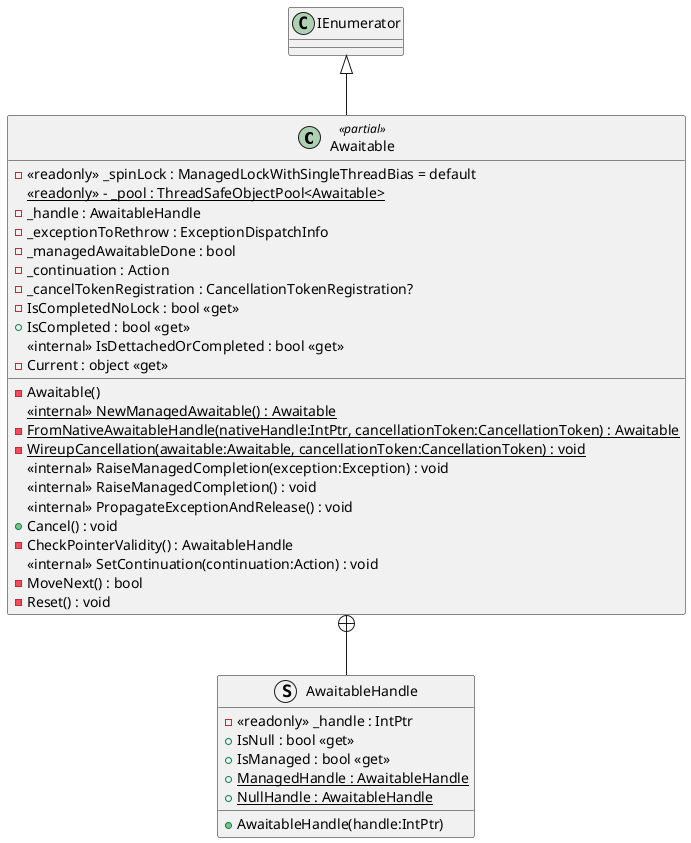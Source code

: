 @startuml
class Awaitable <<partial>> {
    - <<readonly>> _spinLock : ManagedLockWithSingleThreadBias = default
    {static} <<readonly>> - _pool : ThreadSafeObjectPool<Awaitable>
    - _handle : AwaitableHandle
    - _exceptionToRethrow : ExceptionDispatchInfo
    - _managedAwaitableDone : bool
    - _continuation : Action
    - _cancelTokenRegistration : CancellationTokenRegistration?
    - Awaitable()
    <<internal>> {static} NewManagedAwaitable() : Awaitable
    - {static} FromNativeAwaitableHandle(nativeHandle:IntPtr, cancellationToken:CancellationToken) : Awaitable
    - {static} WireupCancellation(awaitable:Awaitable, cancellationToken:CancellationToken) : void
    <<internal>> RaiseManagedCompletion(exception:Exception) : void
    <<internal>> RaiseManagedCompletion() : void
    <<internal>> PropagateExceptionAndRelease() : void
    + Cancel() : void
    - IsCompletedNoLock : bool <<get>>
    + IsCompleted : bool <<get>>
    <<internal>> IsDettachedOrCompleted : bool <<get>>
    - CheckPointerValidity() : AwaitableHandle
    <<internal>> SetContinuation(continuation:Action) : void
    - MoveNext() : bool
    - Reset() : void
    - Current : object <<get>>
}
struct AwaitableHandle {
    - <<readonly>> _handle : IntPtr
    + IsNull : bool <<get>>
    + IsManaged : bool <<get>>
    + AwaitableHandle(handle:IntPtr)
    + {static} ManagedHandle : AwaitableHandle
    + {static} NullHandle : AwaitableHandle
}
IEnumerator <|-- Awaitable
Awaitable +-- AwaitableHandle
@enduml
